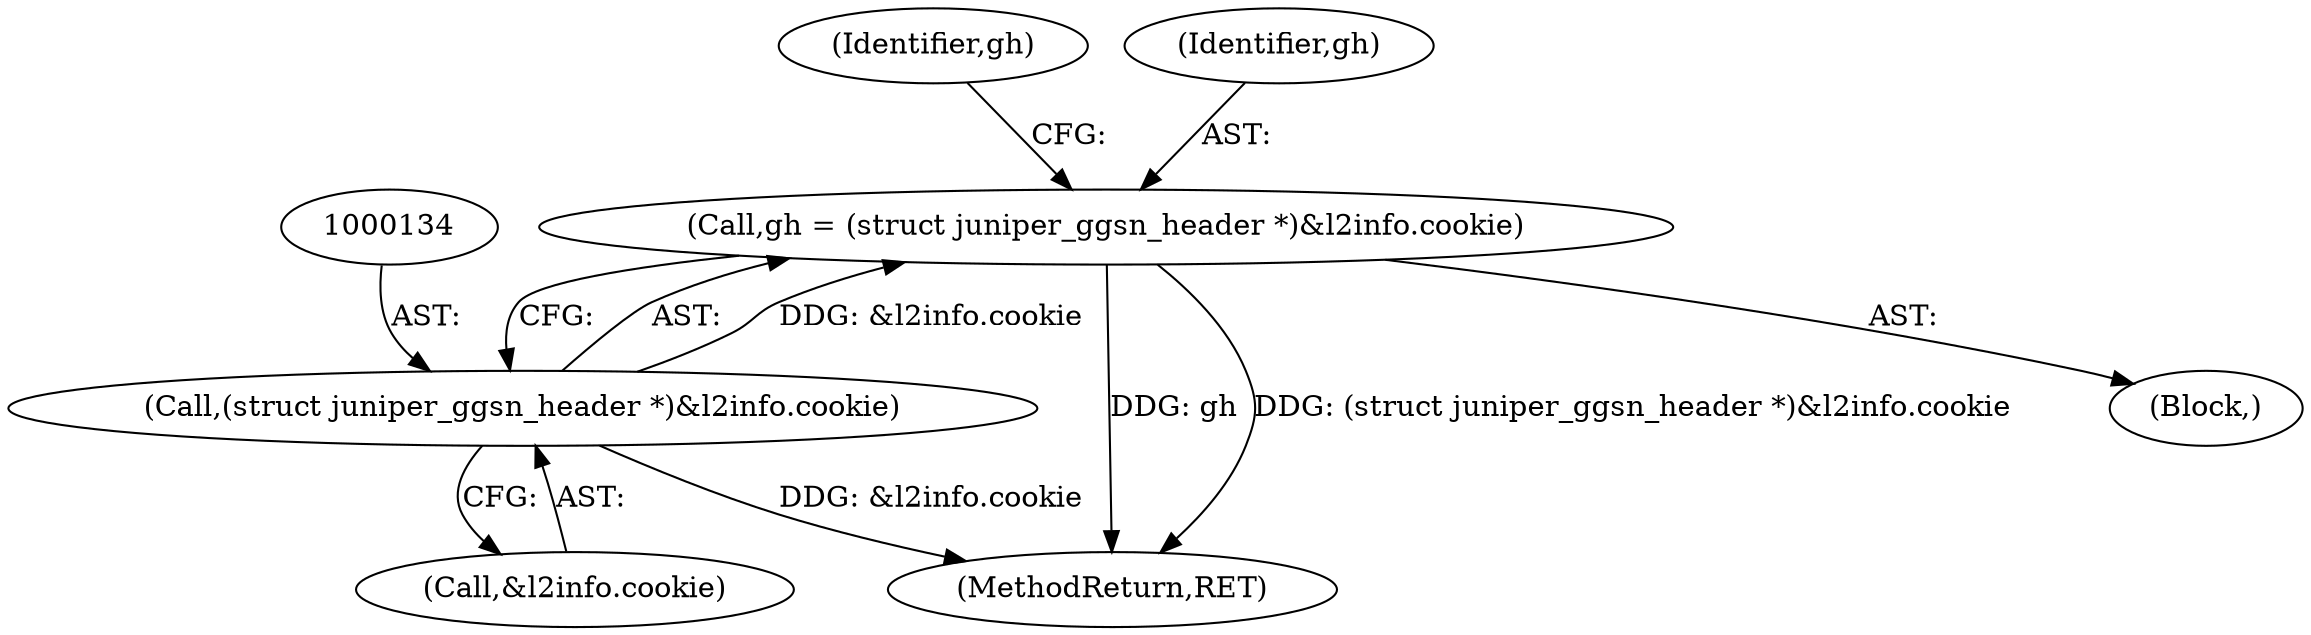 digraph "0_tcpdump_b534e304568585707c4a92422aeca25cf908ff02_2@pointer" {
"1000131" [label="(Call,gh = (struct juniper_ggsn_header *)&l2info.cookie)"];
"1000133" [label="(Call,(struct juniper_ggsn_header *)&l2info.cookie)"];
"1000218" [label="(MethodReturn,RET)"];
"1000131" [label="(Call,gh = (struct juniper_ggsn_header *)&l2info.cookie)"];
"1000133" [label="(Call,(struct juniper_ggsn_header *)&l2info.cookie)"];
"1000141" [label="(Identifier,gh)"];
"1000104" [label="(Block,)"];
"1000132" [label="(Identifier,gh)"];
"1000135" [label="(Call,&l2info.cookie)"];
"1000131" -> "1000104"  [label="AST: "];
"1000131" -> "1000133"  [label="CFG: "];
"1000132" -> "1000131"  [label="AST: "];
"1000133" -> "1000131"  [label="AST: "];
"1000141" -> "1000131"  [label="CFG: "];
"1000131" -> "1000218"  [label="DDG: gh"];
"1000131" -> "1000218"  [label="DDG: (struct juniper_ggsn_header *)&l2info.cookie"];
"1000133" -> "1000131"  [label="DDG: &l2info.cookie"];
"1000133" -> "1000135"  [label="CFG: "];
"1000134" -> "1000133"  [label="AST: "];
"1000135" -> "1000133"  [label="AST: "];
"1000133" -> "1000218"  [label="DDG: &l2info.cookie"];
}
